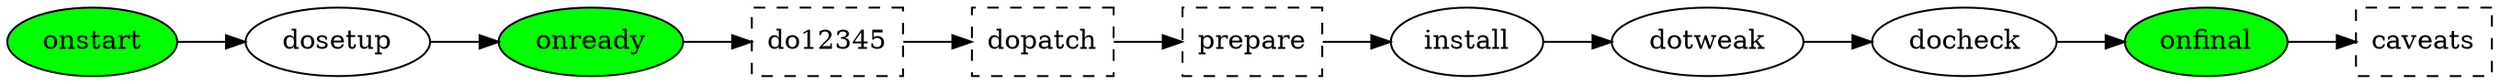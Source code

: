 digraph {
    rankdir="LR"

    onstart -> dosetup -> onready -> do12345 -> dopatch -> prepare -> install -> dotweak -> docheck -> onfinal -> caveats

    onstart [fillcolor="green";style=filled]
    onready [fillcolor="green";style=filled]
    onfinal [fillcolor="green";style=filled]

    do12345 [shape="box"; style="dashed"];
    dopatch [shape="box"; style="dashed"];
    prepare [shape="box"; style="dashed"];
    caveats [shape="box"; style="dashed"];
}

